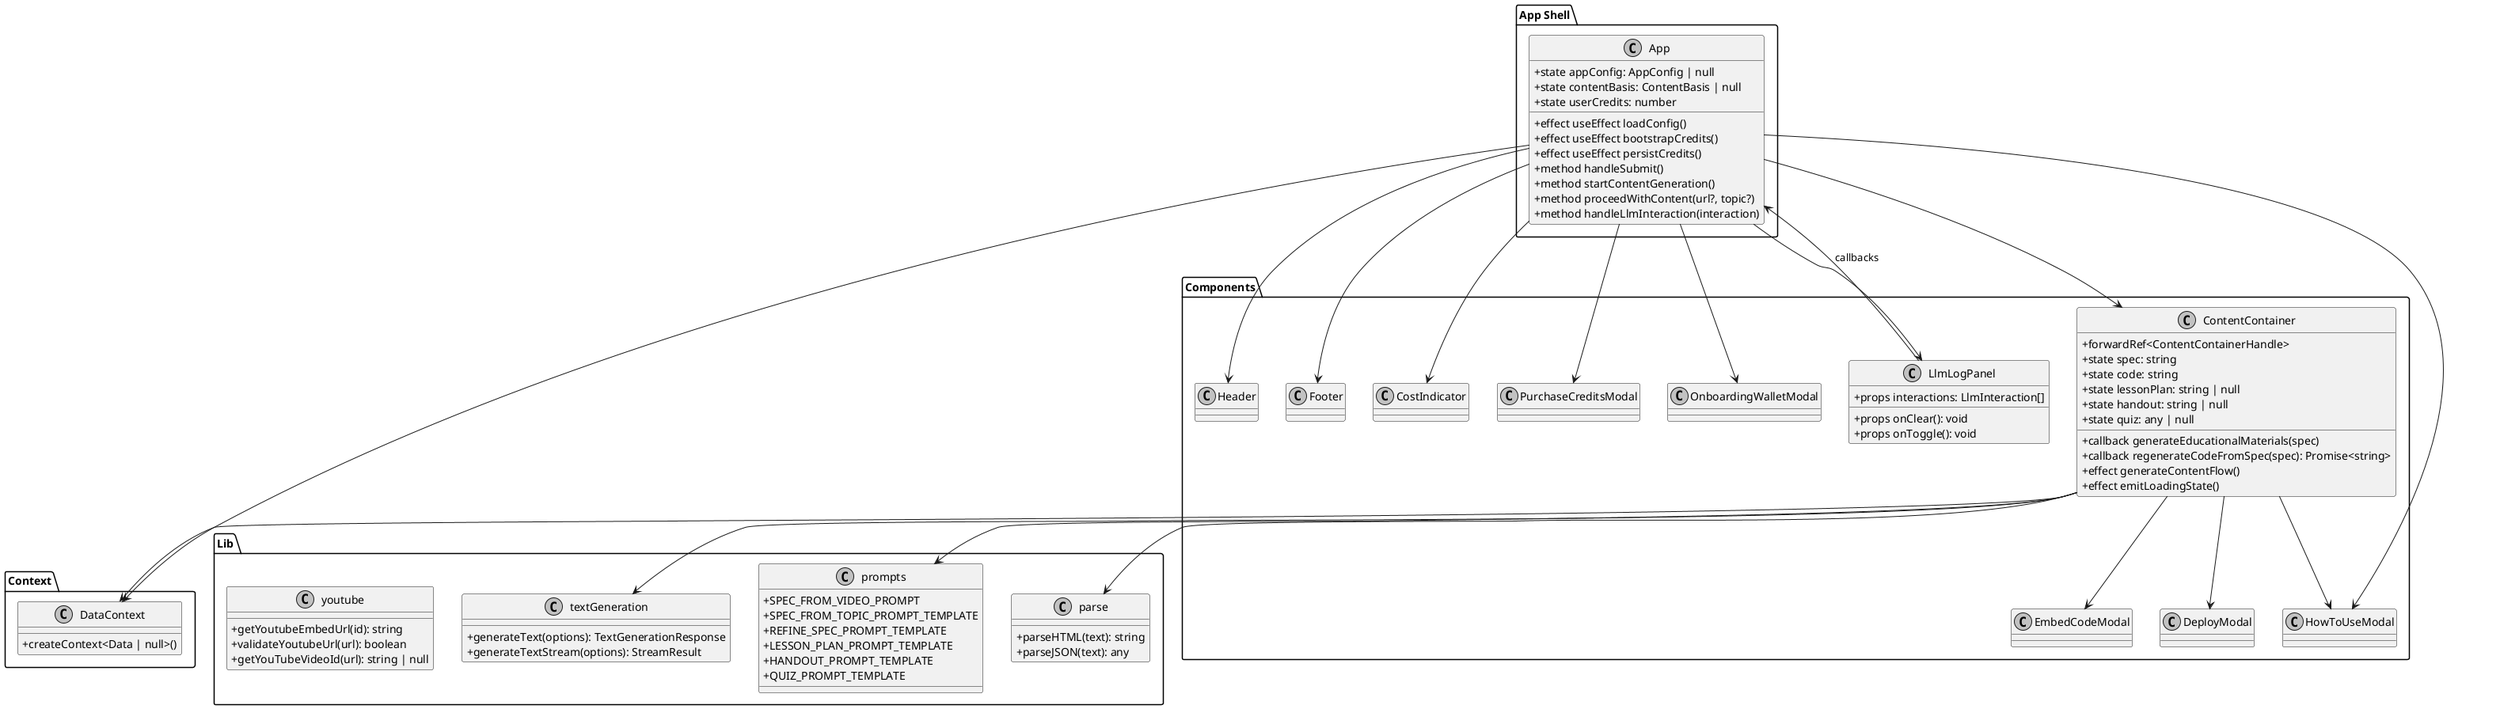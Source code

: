 @startuml
' AST abstraction focusing on module relationships
skinparam monochrome true
skinparam shadowing false
skinparam classAttributeIconSize 0

package "App Shell" {
  class App {
    +state appConfig: AppConfig | null
    +state contentBasis: ContentBasis | null
    +state userCredits: number
    +effect useEffect loadConfig()
    +effect useEffect bootstrapCredits()
    +effect useEffect persistCredits()
    +method handleSubmit()
    +method startContentGeneration()
    +method proceedWithContent(url?, topic?)
    +method handleLlmInteraction(interaction)
  }
}

package "Context" {
  class DataContext {
    +createContext<Data | null>()
  }
}

package "Components" {
  class Header
  class Footer
  class CostIndicator
  class LlmLogPanel {
    +props interactions: LlmInteraction[]
    +props onClear(): void
    +props onToggle(): void
  }
  class HowToUseModal
  class PurchaseCreditsModal
  class OnboardingWalletModal
  class ContentContainer {
    +forwardRef<ContentContainerHandle>
    +state spec: string
    +state code: string
    +state lessonPlan: string | null
    +state handout: string | null
    +state quiz: any | null
    +callback generateEducationalMaterials(spec)
    +callback regenerateCodeFromSpec(spec): Promise<string>
    +effect generateContentFlow()
    +effect emitLoadingState()
  }
  class EmbedCodeModal
  class DeployModal
}

package "Lib" {
  class textGeneration {
    +generateText(options): TextGenerationResponse
    +generateTextStream(options): StreamResult
  }
  class prompts {
    +SPEC_FROM_VIDEO_PROMPT
    +SPEC_FROM_TOPIC_PROMPT_TEMPLATE
    +REFINE_SPEC_PROMPT_TEMPLATE
    +LESSON_PLAN_PROMPT_TEMPLATE
    +HANDOUT_PROMPT_TEMPLATE
    +QUIZ_PROMPT_TEMPLATE
  }
  class parse {
    +parseHTML(text): string
    +parseJSON(text): any
  }
  class youtube {
    +getYoutubeEmbedUrl(id): string
    +validateYoutubeUrl(url): boolean
    +getYouTubeVideoId(url): string | null
  }
}

App --> DataContext
App --> ContentContainer
App --> Header
App --> Footer
App --> CostIndicator
App --> LlmLogPanel
App --> HowToUseModal
App --> PurchaseCreditsModal
App --> OnboardingWalletModal

ContentContainer --> textGeneration
ContentContainer --> prompts
ContentContainer --> parse
ContentContainer --> EmbedCodeModal
ContentContainer --> DeployModal
ContentContainer --> HowToUseModal
ContentContainer --> DataContext

LlmLogPanel --> App : callbacks

@enduml
